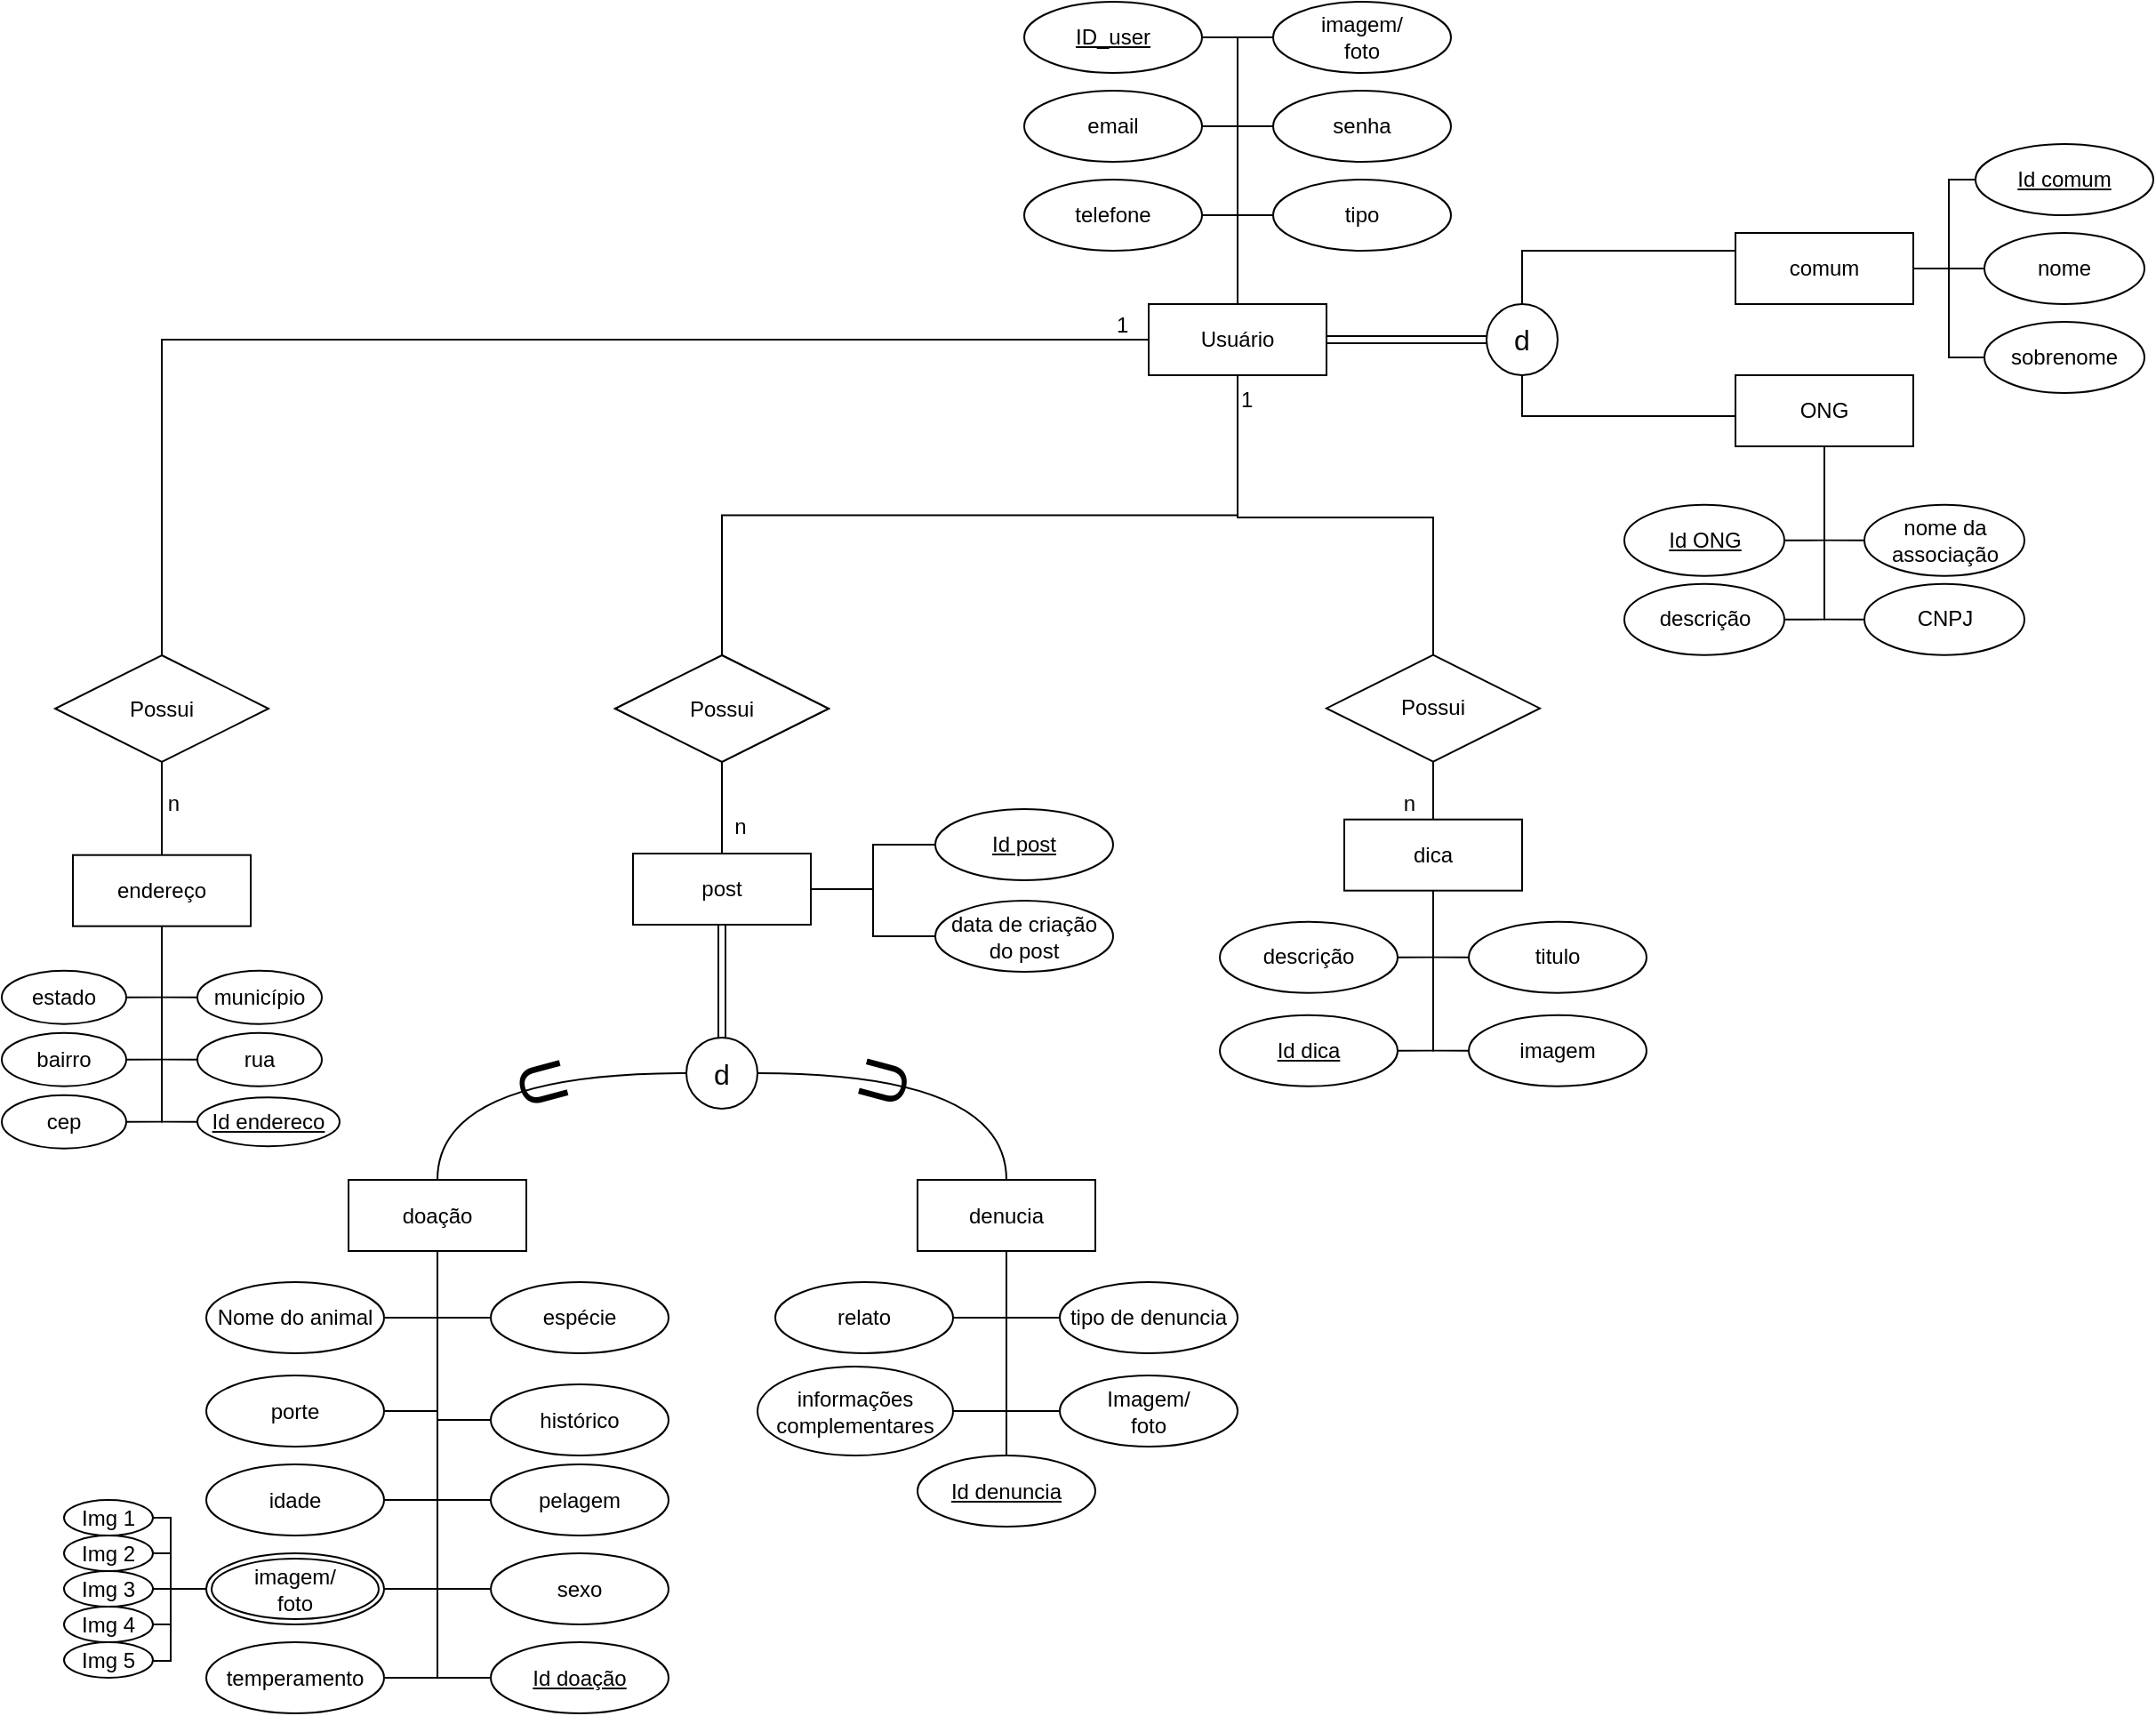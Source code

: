 <mxfile version="13.8.0" type="device"><diagram name="Page-1" id="e56a1550-8fbb-45ad-956c-1786394a9013"><mxGraphModel dx="3020" dy="1064" grid="1" gridSize="10" guides="1" tooltips="1" connect="1" arrows="1" fold="1" page="1" pageScale="1" pageWidth="1100" pageHeight="850" background="#ffffff" math="0" shadow="0"><root><mxCell id="0"/><mxCell id="1" parent="0"/><mxCell id="QN_rpbFKd7617M6P3xKy-305" style="edgeStyle=orthogonalEdgeStyle;rounded=0;orthogonalLoop=1;jettySize=auto;html=1;entryX=0;entryY=0.5;entryDx=0;entryDy=0;startArrow=none;startFill=0;endArrow=none;endFill=0;strokeColor=#000000;shape=link;exitX=1;exitY=0.5;exitDx=0;exitDy=0;" parent="1" source="QN_rpbFKd7617M6P3xKy-1" target="QN_rpbFKd7617M6P3xKy-304" edge="1"><mxGeometry relative="1" as="geometry"><mxPoint x="1155" y="890" as="sourcePoint"/></mxGeometry></mxCell><mxCell id="eNVfp76RvXVhBlrY91l--44" style="edgeStyle=orthogonalEdgeStyle;rounded=0;orthogonalLoop=1;jettySize=auto;html=1;exitX=0.5;exitY=0;exitDx=0;exitDy=0;entryX=0;entryY=0.5;entryDx=0;entryDy=0;endArrow=none;endFill=0;" edge="1" parent="1" source="QN_rpbFKd7617M6P3xKy-1" target="eNVfp76RvXVhBlrY91l--23"><mxGeometry relative="1" as="geometry"/></mxCell><mxCell id="eNVfp76RvXVhBlrY91l--45" style="edgeStyle=orthogonalEdgeStyle;rounded=0;orthogonalLoop=1;jettySize=auto;html=1;exitX=0.5;exitY=0;exitDx=0;exitDy=0;entryX=1;entryY=0.5;entryDx=0;entryDy=0;endArrow=none;endFill=0;" edge="1" parent="1" source="QN_rpbFKd7617M6P3xKy-1" target="ICAik3NMKfZTgzFot5gi-9"><mxGeometry relative="1" as="geometry"/></mxCell><mxCell id="eNVfp76RvXVhBlrY91l--46" style="edgeStyle=orthogonalEdgeStyle;rounded=0;orthogonalLoop=1;jettySize=auto;html=1;exitX=0.5;exitY=0;exitDx=0;exitDy=0;entryX=0;entryY=0.5;entryDx=0;entryDy=0;endArrow=none;endFill=0;" edge="1" parent="1" source="QN_rpbFKd7617M6P3xKy-1" target="QN_rpbFKd7617M6P3xKy-30"><mxGeometry relative="1" as="geometry"/></mxCell><mxCell id="eNVfp76RvXVhBlrY91l--47" style="edgeStyle=orthogonalEdgeStyle;rounded=0;orthogonalLoop=1;jettySize=auto;html=1;exitX=0.5;exitY=0;exitDx=0;exitDy=0;entryX=1;entryY=0.5;entryDx=0;entryDy=0;endArrow=none;endFill=0;" edge="1" parent="1" source="QN_rpbFKd7617M6P3xKy-1" target="GIy0sGJYV6cyeJQh_Gth-16"><mxGeometry relative="1" as="geometry"/></mxCell><mxCell id="eNVfp76RvXVhBlrY91l--48" style="edgeStyle=orthogonalEdgeStyle;rounded=0;orthogonalLoop=1;jettySize=auto;html=1;exitX=0.5;exitY=0;exitDx=0;exitDy=0;entryX=0;entryY=0.5;entryDx=0;entryDy=0;endArrow=none;endFill=0;" edge="1" parent="1" source="QN_rpbFKd7617M6P3xKy-1" target="QN_rpbFKd7617M6P3xKy-282"><mxGeometry relative="1" as="geometry"/></mxCell><mxCell id="eNVfp76RvXVhBlrY91l--49" style="edgeStyle=orthogonalEdgeStyle;rounded=0;orthogonalLoop=1;jettySize=auto;html=1;exitX=0.5;exitY=0;exitDx=0;exitDy=0;entryX=1;entryY=0.5;entryDx=0;entryDy=0;endArrow=none;endFill=0;" edge="1" parent="1" source="QN_rpbFKd7617M6P3xKy-1" target="GIy0sGJYV6cyeJQh_Gth-14"><mxGeometry relative="1" as="geometry"/></mxCell><mxCell id="QN_rpbFKd7617M6P3xKy-1" value="Usuário" style="whiteSpace=wrap;html=1;align=center;" parent="1" vertex="1"><mxGeometry x="525" y="890" width="100" height="40" as="geometry"/></mxCell><mxCell id="QN_rpbFKd7617M6P3xKy-65" style="edgeStyle=orthogonalEdgeStyle;rounded=0;orthogonalLoop=1;jettySize=auto;html=1;exitX=1;exitY=0.25;exitDx=0;exitDy=0;entryX=0;entryY=0.5;entryDx=0;entryDy=0;startArrow=none;startFill=0;strokeColor=#000000;" parent="1" edge="1"><mxGeometry relative="1" as="geometry"><mxPoint x="620" y="80" as="targetPoint"/></mxGeometry></mxCell><mxCell id="QN_rpbFKd7617M6P3xKy-66" style="edgeStyle=orthogonalEdgeStyle;rounded=0;orthogonalLoop=1;jettySize=auto;html=1;exitX=1;exitY=0.25;exitDx=0;exitDy=0;entryX=0;entryY=0.5;entryDx=0;entryDy=0;startArrow=none;startFill=0;strokeColor=#000000;" parent="1" edge="1"><mxGeometry relative="1" as="geometry"><mxPoint x="620" y="130" as="targetPoint"/></mxGeometry></mxCell><mxCell id="QN_rpbFKd7617M6P3xKy-67" style="edgeStyle=orthogonalEdgeStyle;rounded=0;orthogonalLoop=1;jettySize=auto;html=1;exitX=1;exitY=0.5;exitDx=0;exitDy=0;entryX=0;entryY=0.5;entryDx=0;entryDy=0;startArrow=none;startFill=0;strokeColor=#000000;" parent="1" edge="1"><mxGeometry relative="1" as="geometry"><mxPoint x="620" y="180" as="targetPoint"/></mxGeometry></mxCell><mxCell id="QN_rpbFKd7617M6P3xKy-68" style="edgeStyle=orthogonalEdgeStyle;rounded=0;orthogonalLoop=1;jettySize=auto;html=1;exitX=1;exitY=0.75;exitDx=0;exitDy=0;entryX=0;entryY=0.5;entryDx=0;entryDy=0;startArrow=none;startFill=0;strokeColor=#000000;" parent="1" edge="1"><mxGeometry relative="1" as="geometry"><mxPoint x="620" y="230" as="targetPoint"/></mxGeometry></mxCell><mxCell id="QN_rpbFKd7617M6P3xKy-69" style="edgeStyle=orthogonalEdgeStyle;rounded=0;orthogonalLoop=1;jettySize=auto;html=1;exitX=1;exitY=0.75;exitDx=0;exitDy=0;entryX=0;entryY=0.5;entryDx=0;entryDy=0;startArrow=none;startFill=0;strokeColor=#000000;" parent="1" edge="1"><mxGeometry relative="1" as="geometry"><mxPoint x="620" y="280" as="targetPoint"/></mxGeometry></mxCell><mxCell id="QN_rpbFKd7617M6P3xKy-72" style="edgeStyle=orthogonalEdgeStyle;rounded=0;orthogonalLoop=1;jettySize=auto;html=1;exitX=1;exitY=0.75;exitDx=0;exitDy=0;entryX=0;entryY=0.5;entryDx=0;entryDy=0;startArrow=none;startFill=0;strokeColor=#000000;" parent="1" edge="1"><mxGeometry relative="1" as="geometry"><mxPoint x="620" y="340" as="targetPoint"/></mxGeometry></mxCell><mxCell id="QN_rpbFKd7617M6P3xKy-30" value="senha" style="ellipse;whiteSpace=wrap;html=1;align=center;" parent="1" vertex="1"><mxGeometry x="595" y="770" width="100" height="40" as="geometry"/></mxCell><mxCell id="QN_rpbFKd7617M6P3xKy-77" style="edgeStyle=orthogonalEdgeStyle;rounded=0;orthogonalLoop=1;jettySize=auto;html=1;exitX=1;exitY=0.5;exitDx=0;exitDy=0;entryX=0;entryY=0.5;entryDx=0;entryDy=0;startArrow=none;startFill=0;strokeColor=#000000;curved=1;" parent="1" edge="1"><mxGeometry relative="1" as="geometry"><mxPoint x="720" y="180" as="sourcePoint"/></mxGeometry></mxCell><mxCell id="QN_rpbFKd7617M6P3xKy-78" style="edgeStyle=orthogonalEdgeStyle;curved=1;rounded=0;orthogonalLoop=1;jettySize=auto;html=1;exitX=1;exitY=0.5;exitDx=0;exitDy=0;entryX=0;entryY=0.5;entryDx=0;entryDy=0;startArrow=none;startFill=0;strokeColor=#000000;" parent="1" edge="1"><mxGeometry relative="1" as="geometry"><mxPoint x="720" y="180" as="sourcePoint"/></mxGeometry></mxCell><mxCell id="QN_rpbFKd7617M6P3xKy-79" style="edgeStyle=orthogonalEdgeStyle;curved=1;rounded=0;orthogonalLoop=1;jettySize=auto;html=1;exitX=1;exitY=0.5;exitDx=0;exitDy=0;entryX=0;entryY=0.5;entryDx=0;entryDy=0;startArrow=none;startFill=0;strokeColor=#000000;" parent="1" edge="1"><mxGeometry relative="1" as="geometry"><mxPoint x="720" y="180" as="sourcePoint"/></mxGeometry></mxCell><mxCell id="QN_rpbFKd7617M6P3xKy-134" value="possui" style="shape=rhombus;double=1;perimeter=rhombusPerimeter;whiteSpace=wrap;html=1;align=center;" parent="1" vertex="1"><mxGeometry x="225" y="1087.5" width="120" height="60" as="geometry"/></mxCell><mxCell id="QN_rpbFKd7617M6P3xKy-135" value="n" style="text;html=1;align=center;verticalAlign=middle;resizable=0;points=[];autosize=1;" parent="1" vertex="1"><mxGeometry x="285" y="1174" width="20" height="20" as="geometry"/></mxCell><mxCell id="QN_rpbFKd7617M6P3xKy-176" style="edgeStyle=orthogonalEdgeStyle;rounded=0;orthogonalLoop=1;jettySize=auto;html=1;exitX=1;exitY=0.5;exitDx=0;exitDy=0;entryX=0;entryY=0.5;entryDx=0;entryDy=0;startArrow=none;startFill=0;endArrow=none;endFill=0;strokeColor=#000000;" parent="1" source="GIy0sGJYV6cyeJQh_Gth-57" target="QN_rpbFKd7617M6P3xKy-153" edge="1"><mxGeometry relative="1" as="geometry"/></mxCell><mxCell id="QN_rpbFKd7617M6P3xKy-200" style="edgeStyle=orthogonalEdgeStyle;rounded=0;orthogonalLoop=1;jettySize=auto;html=1;exitX=0.5;exitY=1;exitDx=0;exitDy=0;entryX=0;entryY=0.5;entryDx=0;entryDy=0;startArrow=none;startFill=0;endArrow=none;endFill=0;strokeColor=#000000;" parent="1" source="QN_rpbFKd7617M6P3xKy-138" target="QN_rpbFKd7617M6P3xKy-198" edge="1"><mxGeometry relative="1" as="geometry"/></mxCell><mxCell id="QN_rpbFKd7617M6P3xKy-201" style="edgeStyle=orthogonalEdgeStyle;rounded=0;orthogonalLoop=1;jettySize=auto;html=1;exitX=0.5;exitY=1;exitDx=0;exitDy=0;entryX=1;entryY=0.5;entryDx=0;entryDy=0;startArrow=none;startFill=0;endArrow=none;endFill=0;strokeColor=#000000;" parent="1" source="QN_rpbFKd7617M6P3xKy-138" target="QN_rpbFKd7617M6P3xKy-182" edge="1"><mxGeometry relative="1" as="geometry"/></mxCell><mxCell id="QN_rpbFKd7617M6P3xKy-202" style="edgeStyle=orthogonalEdgeStyle;rounded=0;orthogonalLoop=1;jettySize=auto;html=1;exitX=0.5;exitY=1;exitDx=0;exitDy=0;entryX=1;entryY=0.5;entryDx=0;entryDy=0;startArrow=none;startFill=0;endArrow=none;endFill=0;strokeColor=#000000;" parent="1" source="QN_rpbFKd7617M6P3xKy-138" target="QN_rpbFKd7617M6P3xKy-197" edge="1"><mxGeometry relative="1" as="geometry"/></mxCell><mxCell id="QN_rpbFKd7617M6P3xKy-228" style="edgeStyle=orthogonalEdgeStyle;rounded=0;orthogonalLoop=1;jettySize=auto;html=1;exitX=0.5;exitY=1;exitDx=0;exitDy=0;entryX=0;entryY=0.5;entryDx=0;entryDy=0;startArrow=none;startFill=0;endArrow=none;endFill=0;strokeColor=#000000;" parent="1" source="QN_rpbFKd7617M6P3xKy-138" target="QN_rpbFKd7617M6P3xKy-262" edge="1"><mxGeometry relative="1" as="geometry"><mxPoint x="475" y="1557.5" as="targetPoint"/></mxGeometry></mxCell><mxCell id="QN_rpbFKd7617M6P3xKy-138" value="denuncia" style="shape=ext;margin=3;double=1;whiteSpace=wrap;html=1;align=center;" parent="1" vertex="1"><mxGeometry x="395" y="1382.5" width="100" height="40" as="geometry"/></mxCell><mxCell id="QN_rpbFKd7617M6P3xKy-143" style="edgeStyle=orthogonalEdgeStyle;curved=1;rounded=0;orthogonalLoop=1;jettySize=auto;html=1;exitX=1;exitY=0.5;exitDx=0;exitDy=0;entryX=0.5;entryY=0;entryDx=0;entryDy=0;startArrow=none;startFill=0;endArrow=none;endFill=0;strokeColor=#000000;" parent="1" source="QN_rpbFKd7617M6P3xKy-139" target="QN_rpbFKd7617M6P3xKy-138" edge="1"><mxGeometry relative="1" as="geometry"/></mxCell><mxCell id="QN_rpbFKd7617M6P3xKy-144" style="edgeStyle=orthogonalEdgeStyle;curved=1;rounded=0;orthogonalLoop=1;jettySize=auto;html=1;exitX=0;exitY=0.5;exitDx=0;exitDy=0;entryX=0.5;entryY=0;entryDx=0;entryDy=0;startArrow=none;startFill=0;endArrow=none;endFill=0;strokeColor=#000000;" parent="1" source="QN_rpbFKd7617M6P3xKy-139" target="QN_rpbFKd7617M6P3xKy-141" edge="1"><mxGeometry relative="1" as="geometry"/></mxCell><mxCell id="QN_rpbFKd7617M6P3xKy-139" value="&lt;font size=&quot;3&quot;&gt;d&lt;/font&gt;" style="ellipse;whiteSpace=wrap;html=1;align=center;" parent="1" vertex="1"><mxGeometry x="265" y="1302.5" width="40" height="40" as="geometry"/></mxCell><mxCell id="QN_rpbFKd7617M6P3xKy-180" style="edgeStyle=orthogonalEdgeStyle;rounded=0;orthogonalLoop=1;jettySize=auto;html=1;exitX=0.5;exitY=1;exitDx=0;exitDy=0;entryX=1;entryY=0.5;entryDx=0;entryDy=0;startArrow=none;startFill=0;endArrow=none;endFill=0;strokeColor=#000000;" parent="1" source="QN_rpbFKd7617M6P3xKy-141" target="QN_rpbFKd7617M6P3xKy-178" edge="1"><mxGeometry relative="1" as="geometry"/></mxCell><mxCell id="QN_rpbFKd7617M6P3xKy-181" style="edgeStyle=orthogonalEdgeStyle;rounded=0;orthogonalLoop=1;jettySize=auto;html=1;exitX=0.5;exitY=1;exitDx=0;exitDy=0;entryX=0;entryY=0.5;entryDx=0;entryDy=0;startArrow=none;startFill=0;endArrow=none;endFill=0;strokeColor=#000000;" parent="1" source="QN_rpbFKd7617M6P3xKy-141" target="QN_rpbFKd7617M6P3xKy-179" edge="1"><mxGeometry relative="1" as="geometry"/></mxCell><mxCell id="QN_rpbFKd7617M6P3xKy-218" style="edgeStyle=orthogonalEdgeStyle;rounded=0;orthogonalLoop=1;jettySize=auto;html=1;exitX=0.5;exitY=1;exitDx=0;exitDy=0;entryX=0;entryY=0.5;entryDx=0;entryDy=0;startArrow=none;startFill=0;endArrow=none;endFill=0;strokeColor=#000000;" parent="1" source="QN_rpbFKd7617M6P3xKy-141" target="QN_rpbFKd7617M6P3xKy-217" edge="1"><mxGeometry relative="1" as="geometry"/></mxCell><mxCell id="QN_rpbFKd7617M6P3xKy-219" style="edgeStyle=orthogonalEdgeStyle;rounded=0;orthogonalLoop=1;jettySize=auto;html=1;exitX=0.5;exitY=1;exitDx=0;exitDy=0;entryX=1;entryY=0.5;entryDx=0;entryDy=0;startArrow=none;startFill=0;endArrow=none;endFill=0;strokeColor=#000000;" parent="1" source="QN_rpbFKd7617M6P3xKy-141" target="QN_rpbFKd7617M6P3xKy-216" edge="1"><mxGeometry relative="1" as="geometry"/></mxCell><mxCell id="QN_rpbFKd7617M6P3xKy-223" style="edgeStyle=orthogonalEdgeStyle;rounded=0;orthogonalLoop=1;jettySize=auto;html=1;exitX=0.5;exitY=1;exitDx=0;exitDy=0;entryX=0;entryY=0.5;entryDx=0;entryDy=0;startArrow=none;startFill=0;endArrow=none;endFill=0;strokeColor=#000000;" parent="1" source="QN_rpbFKd7617M6P3xKy-141" target="QN_rpbFKd7617M6P3xKy-264" edge="1"><mxGeometry relative="1" as="geometry"><mxPoint x="155" y="1592.5" as="targetPoint"/></mxGeometry></mxCell><mxCell id="QN_rpbFKd7617M6P3xKy-224" style="edgeStyle=orthogonalEdgeStyle;rounded=0;orthogonalLoop=1;jettySize=auto;html=1;exitX=0.5;exitY=1;exitDx=0;exitDy=0;entryX=1;entryY=0.5;entryDx=0;entryDy=0;startArrow=none;startFill=0;endArrow=none;endFill=0;strokeColor=#000000;" parent="1" source="QN_rpbFKd7617M6P3xKy-141" target="QN_rpbFKd7617M6P3xKy-220" edge="1"><mxGeometry relative="1" as="geometry"/></mxCell><mxCell id="QN_rpbFKd7617M6P3xKy-226" style="edgeStyle=orthogonalEdgeStyle;rounded=0;orthogonalLoop=1;jettySize=auto;html=1;exitX=0.5;exitY=1;exitDx=0;exitDy=0;entryX=1;entryY=0.5;entryDx=0;entryDy=0;startArrow=none;startFill=0;endArrow=none;endFill=0;strokeColor=#000000;" parent="1" source="QN_rpbFKd7617M6P3xKy-141" target="QN_rpbFKd7617M6P3xKy-326" edge="1"><mxGeometry relative="1" as="geometry"><mxPoint x="95" y="1642.5" as="targetPoint"/></mxGeometry></mxCell><mxCell id="QN_rpbFKd7617M6P3xKy-269" style="edgeStyle=orthogonalEdgeStyle;rounded=0;orthogonalLoop=1;jettySize=auto;elbow=vertical;html=1;exitX=0.5;exitY=1;exitDx=0;exitDy=0;entryX=0;entryY=0.5;entryDx=0;entryDy=0;startArrow=none;startFill=0;endArrow=none;endFill=0;strokeColor=#000000;" parent="1" source="QN_rpbFKd7617M6P3xKy-141" target="QN_rpbFKd7617M6P3xKy-268" edge="1"><mxGeometry relative="1" as="geometry"/></mxCell><mxCell id="QN_rpbFKd7617M6P3xKy-328" style="edgeStyle=orthogonalEdgeStyle;rounded=0;orthogonalLoop=1;jettySize=auto;html=1;entryX=1;entryY=0.5;entryDx=0;entryDy=0;startArrow=none;startFill=0;endArrow=none;endFill=0;strokeColor=#000000;" parent="1" source="QN_rpbFKd7617M6P3xKy-141" target="QN_rpbFKd7617M6P3xKy-327" edge="1"><mxGeometry relative="1" as="geometry"/></mxCell><mxCell id="QN_rpbFKd7617M6P3xKy-141" value="doação" style="shape=ext;margin=3;double=1;whiteSpace=wrap;html=1;align=center;" parent="1" vertex="1"><mxGeometry x="75" y="1382.5" width="100" height="40" as="geometry"/></mxCell><mxCell id="QN_rpbFKd7617M6P3xKy-145" value="&lt;font style=&quot;font-size: 36px&quot;&gt;U&lt;/font&gt;" style="text;html=1;align=center;verticalAlign=middle;resizable=0;points=[];autosize=1;rotation=75;" parent="1" vertex="1"><mxGeometry x="165" y="1312.5" width="40" height="30" as="geometry"/></mxCell><mxCell id="QN_rpbFKd7617M6P3xKy-148" value="&lt;font style=&quot;font-size: 36px&quot;&gt;U&lt;/font&gt;" style="text;html=1;align=center;verticalAlign=middle;resizable=0;points=[];autosize=1;rotation=-75;" parent="1" vertex="1"><mxGeometry x="355" y="1312.5" width="40" height="30" as="geometry"/></mxCell><mxCell id="QN_rpbFKd7617M6P3xKy-153" value="data de criação do post" style="ellipse;whiteSpace=wrap;html=1;align=center;" parent="1" vertex="1"><mxGeometry x="405" y="1225.5" width="100" height="40" as="geometry"/></mxCell><mxCell id="QN_rpbFKd7617M6P3xKy-178" value="Nome do animal" style="ellipse;whiteSpace=wrap;html=1;align=center;" parent="1" vertex="1"><mxGeometry x="-5" y="1440" width="100" height="40" as="geometry"/></mxCell><mxCell id="QN_rpbFKd7617M6P3xKy-179" value="espécie" style="ellipse;whiteSpace=wrap;html=1;align=center;" parent="1" vertex="1"><mxGeometry x="155" y="1440" width="100" height="40" as="geometry"/></mxCell><mxCell id="QN_rpbFKd7617M6P3xKy-182" value="relato" style="ellipse;whiteSpace=wrap;html=1;align=center;" parent="1" vertex="1"><mxGeometry x="315" y="1440" width="100" height="40" as="geometry"/></mxCell><mxCell id="QN_rpbFKd7617M6P3xKy-197" value="informações complementares" style="ellipse;whiteSpace=wrap;html=1;align=center;" parent="1" vertex="1"><mxGeometry x="305" y="1487.5" width="110" height="50" as="geometry"/></mxCell><mxCell id="QN_rpbFKd7617M6P3xKy-198" value="tipo de denuncia" style="ellipse;whiteSpace=wrap;html=1;align=center;" parent="1" vertex="1"><mxGeometry x="475" y="1440" width="100" height="40" as="geometry"/></mxCell><mxCell id="QN_rpbFKd7617M6P3xKy-216" value="porte" style="ellipse;whiteSpace=wrap;html=1;align=center;" parent="1" vertex="1"><mxGeometry x="-5" y="1492.5" width="100" height="40" as="geometry"/></mxCell><mxCell id="QN_rpbFKd7617M6P3xKy-217" value="histórico" style="ellipse;whiteSpace=wrap;html=1;align=center;" parent="1" vertex="1"><mxGeometry x="155" y="1497.5" width="100" height="40" as="geometry"/></mxCell><mxCell id="QN_rpbFKd7617M6P3xKy-220" value="idade" style="ellipse;whiteSpace=wrap;html=1;align=center;" parent="1" vertex="1"><mxGeometry x="-5" y="1542.5" width="100" height="40" as="geometry"/></mxCell><mxCell id="QN_rpbFKd7617M6P3xKy-229" value="" style="shape=link;html=1;rounded=0;startArrow=none;startFill=0;endArrow=classicThin;endFill=1;strokeColor=#000000;exitX=0.5;exitY=0;exitDx=0;exitDy=0;entryX=0.5;entryY=1;entryDx=0;entryDy=0;" parent="1" source="QN_rpbFKd7617M6P3xKy-139" target="GIy0sGJYV6cyeJQh_Gth-57" edge="1"><mxGeometry relative="1" as="geometry"><mxPoint x="195" y="1262.5" as="sourcePoint"/><mxPoint x="235" y="1262.5" as="targetPoint"/></mxGeometry></mxCell><mxCell id="QN_rpbFKd7617M6P3xKy-236" value="" style="edgeStyle=elbowEdgeStyle;fontSize=12;html=1;endArrow=none;startArrow=none;strokeColor=#000000;entryX=0.5;entryY=0;entryDx=0;entryDy=0;exitX=0.5;exitY=1;exitDx=0;exitDy=0;startFill=0;endFill=0;" parent="1" source="QN_rpbFKd7617M6P3xKy-134" target="GIy0sGJYV6cyeJQh_Gth-57" edge="1"><mxGeometry width="100" height="100" relative="1" as="geometry"><mxPoint x="155" y="1072.5" as="sourcePoint"/><mxPoint x="255" y="972.5" as="targetPoint"/></mxGeometry></mxCell><mxCell id="QN_rpbFKd7617M6P3xKy-238" value="estado" style="ellipse;whiteSpace=wrap;html=1;align=center;" parent="1" vertex="1"><mxGeometry x="-120" y="1264.84" width="70" height="30" as="geometry"/></mxCell><mxCell id="QN_rpbFKd7617M6P3xKy-239" value="município" style="ellipse;whiteSpace=wrap;html=1;align=center;" parent="1" vertex="1"><mxGeometry x="-10" y="1264.84" width="70" height="30" as="geometry"/></mxCell><mxCell id="QN_rpbFKd7617M6P3xKy-240" value="bairro" style="ellipse;whiteSpace=wrap;html=1;align=center;" parent="1" vertex="1"><mxGeometry x="-120" y="1299.84" width="70" height="30" as="geometry"/></mxCell><mxCell id="QN_rpbFKd7617M6P3xKy-262" value="Imagem/&lt;br&gt;foto" style="ellipse;whiteSpace=wrap;html=1;align=center;" parent="1" vertex="1"><mxGeometry x="475" y="1492.5" width="100" height="40" as="geometry"/></mxCell><mxCell id="QN_rpbFKd7617M6P3xKy-264" value="pelagem" style="ellipse;whiteSpace=wrap;html=1;align=center;" parent="1" vertex="1"><mxGeometry x="155" y="1542.5" width="100" height="40" as="geometry"/></mxCell><mxCell id="QN_rpbFKd7617M6P3xKy-267" value="rua" style="ellipse;whiteSpace=wrap;html=1;align=center;" parent="1" vertex="1"><mxGeometry x="-10" y="1299.84" width="70" height="30" as="geometry"/></mxCell><mxCell id="QN_rpbFKd7617M6P3xKy-268" value="sexo" style="ellipse;whiteSpace=wrap;html=1;align=center;" parent="1" vertex="1"><mxGeometry x="155" y="1592.5" width="100" height="40" as="geometry"/></mxCell><mxCell id="QN_rpbFKd7617M6P3xKy-276" style="edgeStyle=orthogonalEdgeStyle;rounded=0;orthogonalLoop=1;jettySize=auto;html=1;exitX=0.5;exitY=1;exitDx=0;exitDy=0;entryX=0;entryY=0.5;entryDx=0;entryDy=0;startArrow=none;startFill=0;endArrow=none;endFill=0;strokeColor=#000000;" parent="1" source="GIy0sGJYV6cyeJQh_Gth-60" target="QN_rpbFKd7617M6P3xKy-274" edge="1"><mxGeometry relative="1" as="geometry"><mxPoint x="645" y="859.84" as="sourcePoint"/></mxGeometry></mxCell><mxCell id="QN_rpbFKd7617M6P3xKy-277" style="edgeStyle=orthogonalEdgeStyle;rounded=0;orthogonalLoop=1;jettySize=auto;html=1;exitX=0.5;exitY=1;exitDx=0;exitDy=0;entryX=1;entryY=0.5;entryDx=0;entryDy=0;startArrow=none;startFill=0;endArrow=none;endFill=0;strokeColor=#000000;" parent="1" source="GIy0sGJYV6cyeJQh_Gth-60" target="QN_rpbFKd7617M6P3xKy-275" edge="1"><mxGeometry relative="1" as="geometry"><mxPoint x="645" y="859.84" as="sourcePoint"/></mxGeometry></mxCell><mxCell id="QN_rpbFKd7617M6P3xKy-274" value="titulo" style="ellipse;whiteSpace=wrap;html=1;align=center;" parent="1" vertex="1"><mxGeometry x="705" y="1237.34" width="100" height="40" as="geometry"/></mxCell><mxCell id="QN_rpbFKd7617M6P3xKy-275" value="descrição" style="ellipse;whiteSpace=wrap;html=1;align=center;" parent="1" vertex="1"><mxGeometry x="565" y="1237.34" width="100" height="40" as="geometry"/></mxCell><mxCell id="QN_rpbFKd7617M6P3xKy-282" value="imagem/&lt;br&gt;foto" style="ellipse;whiteSpace=wrap;html=1;align=center;" parent="1" vertex="1"><mxGeometry x="595" y="720" width="100" height="40" as="geometry"/></mxCell><mxCell id="QN_rpbFKd7617M6P3xKy-284" value="cep" style="ellipse;whiteSpace=wrap;html=1;align=center;" parent="1" vertex="1"><mxGeometry x="-120" y="1334.84" width="70" height="30" as="geometry"/></mxCell><mxCell id="eNVfp76RvXVhBlrY91l--68" style="edgeStyle=orthogonalEdgeStyle;rounded=0;orthogonalLoop=1;jettySize=auto;html=1;entryX=0;entryY=0.5;entryDx=0;entryDy=0;endArrow=none;endFill=0;" edge="1" parent="1" source="QN_rpbFKd7617M6P3xKy-304" target="eNVfp76RvXVhBlrY91l--14"><mxGeometry relative="1" as="geometry"><Array as="points"><mxPoint x="735" y="860"/></Array></mxGeometry></mxCell><mxCell id="eNVfp76RvXVhBlrY91l--69" style="edgeStyle=orthogonalEdgeStyle;rounded=0;orthogonalLoop=1;jettySize=auto;html=1;entryX=0;entryY=0.5;entryDx=0;entryDy=0;endArrow=none;endFill=0;" edge="1" parent="1" source="QN_rpbFKd7617M6P3xKy-304" target="QN_rpbFKd7617M6P3xKy-306"><mxGeometry relative="1" as="geometry"><Array as="points"><mxPoint x="735" y="953"/></Array></mxGeometry></mxCell><mxCell id="QN_rpbFKd7617M6P3xKy-304" value="&lt;font size=&quot;3&quot;&gt;d&lt;/font&gt;" style="ellipse;whiteSpace=wrap;html=1;align=center;" parent="1" vertex="1"><mxGeometry x="715" y="890" width="40" height="40" as="geometry"/></mxCell><mxCell id="eNVfp76RvXVhBlrY91l--64" style="edgeStyle=orthogonalEdgeStyle;rounded=0;orthogonalLoop=1;jettySize=auto;html=1;entryX=0;entryY=0.5;entryDx=0;entryDy=0;endArrow=none;endFill=0;" edge="1" parent="1" source="QN_rpbFKd7617M6P3xKy-306" target="QN_rpbFKd7617M6P3xKy-308"><mxGeometry relative="1" as="geometry"/></mxCell><mxCell id="eNVfp76RvXVhBlrY91l--65" style="edgeStyle=orthogonalEdgeStyle;rounded=0;orthogonalLoop=1;jettySize=auto;html=1;entryX=1;entryY=0.5;entryDx=0;entryDy=0;endArrow=none;endFill=0;" edge="1" parent="1" source="QN_rpbFKd7617M6P3xKy-306" target="eNVfp76RvXVhBlrY91l--41"><mxGeometry relative="1" as="geometry"/></mxCell><mxCell id="eNVfp76RvXVhBlrY91l--66" style="edgeStyle=orthogonalEdgeStyle;rounded=0;orthogonalLoop=1;jettySize=auto;html=1;entryX=0;entryY=0.5;entryDx=0;entryDy=0;endArrow=none;endFill=0;" edge="1" parent="1" source="QN_rpbFKd7617M6P3xKy-306" target="ICAik3NMKfZTgzFot5gi-7"><mxGeometry relative="1" as="geometry"/></mxCell><mxCell id="eNVfp76RvXVhBlrY91l--67" style="edgeStyle=orthogonalEdgeStyle;rounded=0;orthogonalLoop=1;jettySize=auto;html=1;entryX=1;entryY=0.5;entryDx=0;entryDy=0;endArrow=none;endFill=0;" edge="1" parent="1" source="QN_rpbFKd7617M6P3xKy-306" target="QN_rpbFKd7617M6P3xKy-309"><mxGeometry relative="1" as="geometry"/></mxCell><mxCell id="QN_rpbFKd7617M6P3xKy-306" value="ONG" style="whiteSpace=wrap;html=1;align=center;rounded=0;shadow=0;sketch=0;gradientColor=none;" parent="1" vertex="1"><mxGeometry x="855" y="930" width="100" height="40" as="geometry"/></mxCell><mxCell id="QN_rpbFKd7617M6P3xKy-308" value="nome da&lt;br&gt;associação" style="ellipse;whiteSpace=wrap;html=1;align=center;rounded=0;shadow=0;sketch=0;gradientColor=none;" parent="1" vertex="1"><mxGeometry x="927.5" y="1002.84" width="90" height="40" as="geometry"/></mxCell><mxCell id="QN_rpbFKd7617M6P3xKy-309" value="descrição" style="ellipse;whiteSpace=wrap;html=1;align=center;rounded=0;shadow=0;sketch=0;gradientColor=none;" parent="1" vertex="1"><mxGeometry x="792.5" y="1047.34" width="90" height="40" as="geometry"/></mxCell><mxCell id="GIy0sGJYV6cyeJQh_Gth-44" style="edgeStyle=orthogonalEdgeStyle;rounded=0;orthogonalLoop=1;jettySize=auto;html=1;entryX=1;entryY=0.5;entryDx=0;entryDy=0;startArrow=none;startFill=0;endArrow=none;endFill=0;" parent="1" source="QN_rpbFKd7617M6P3xKy-326" target="GIy0sGJYV6cyeJQh_Gth-39" edge="1"><mxGeometry relative="1" as="geometry"/></mxCell><mxCell id="GIy0sGJYV6cyeJQh_Gth-45" style="edgeStyle=orthogonalEdgeStyle;rounded=0;orthogonalLoop=1;jettySize=auto;html=1;entryX=1;entryY=0.5;entryDx=0;entryDy=0;startArrow=none;startFill=0;endArrow=none;endFill=0;" parent="1" source="QN_rpbFKd7617M6P3xKy-326" target="GIy0sGJYV6cyeJQh_Gth-40" edge="1"><mxGeometry relative="1" as="geometry"/></mxCell><mxCell id="GIy0sGJYV6cyeJQh_Gth-46" style="edgeStyle=orthogonalEdgeStyle;rounded=0;orthogonalLoop=1;jettySize=auto;html=1;entryX=1;entryY=0.5;entryDx=0;entryDy=0;startArrow=none;startFill=0;endArrow=none;endFill=0;" parent="1" source="QN_rpbFKd7617M6P3xKy-326" target="GIy0sGJYV6cyeJQh_Gth-41" edge="1"><mxGeometry relative="1" as="geometry"/></mxCell><mxCell id="GIy0sGJYV6cyeJQh_Gth-47" style="edgeStyle=orthogonalEdgeStyle;rounded=0;orthogonalLoop=1;jettySize=auto;html=1;entryX=1;entryY=0.5;entryDx=0;entryDy=0;startArrow=none;startFill=0;endArrow=none;endFill=0;" parent="1" source="QN_rpbFKd7617M6P3xKy-326" target="GIy0sGJYV6cyeJQh_Gth-42" edge="1"><mxGeometry relative="1" as="geometry"/></mxCell><mxCell id="GIy0sGJYV6cyeJQh_Gth-48" style="edgeStyle=orthogonalEdgeStyle;rounded=0;orthogonalLoop=1;jettySize=auto;html=1;entryX=1;entryY=0.5;entryDx=0;entryDy=0;startArrow=none;startFill=0;endArrow=none;endFill=0;exitX=0;exitY=0.5;exitDx=0;exitDy=0;" parent="1" source="QN_rpbFKd7617M6P3xKy-326" target="GIy0sGJYV6cyeJQh_Gth-43" edge="1"><mxGeometry relative="1" as="geometry"><Array as="points"><mxPoint x="-25" y="1613"/><mxPoint x="-25" y="1653"/><mxPoint x="-35" y="1653"/></Array></mxGeometry></mxCell><mxCell id="QN_rpbFKd7617M6P3xKy-326" value="imagem/&lt;br&gt;foto" style="ellipse;shape=doubleEllipse;margin=3;whiteSpace=wrap;html=1;align=center;rounded=0;shadow=0;sketch=0;gradientColor=none;" parent="1" vertex="1"><mxGeometry x="-5" y="1592.5" width="100" height="40" as="geometry"/></mxCell><mxCell id="QN_rpbFKd7617M6P3xKy-327" value="temperamento" style="ellipse;whiteSpace=wrap;html=1;align=center;" parent="1" vertex="1"><mxGeometry x="-5" y="1642.5" width="100" height="40" as="geometry"/></mxCell><mxCell id="ICAik3NMKfZTgzFot5gi-7" value="CNPJ" style="ellipse;whiteSpace=wrap;html=1;align=center;" parent="1" vertex="1"><mxGeometry x="927.5" y="1047.34" width="90" height="40" as="geometry"/></mxCell><mxCell id="ICAik3NMKfZTgzFot5gi-9" value="telefone" style="ellipse;whiteSpace=wrap;html=1;align=center;" parent="1" vertex="1"><mxGeometry x="455" y="820" width="100" height="40" as="geometry"/></mxCell><mxCell id="GIy0sGJYV6cyeJQh_Gth-14" value="ID_user" style="ellipse;whiteSpace=wrap;html=1;align=center;fontStyle=4;" parent="1" vertex="1"><mxGeometry x="455" y="720" width="100" height="40" as="geometry"/></mxCell><mxCell id="GIy0sGJYV6cyeJQh_Gth-16" value="email" style="ellipse;whiteSpace=wrap;html=1;align=center;" parent="1" vertex="1"><mxGeometry x="455" y="770" width="100" height="40" as="geometry"/></mxCell><mxCell id="GIy0sGJYV6cyeJQh_Gth-27" value="" style="endArrow=none;html=1;rounded=0;exitX=0.5;exitY=1;exitDx=0;exitDy=0;entryX=0.5;entryY=0;entryDx=0;entryDy=0;edgeStyle=orthogonalEdgeStyle;" parent="1" source="QN_rpbFKd7617M6P3xKy-1" target="QN_rpbFKd7617M6P3xKy-134" edge="1"><mxGeometry relative="1" as="geometry"><mxPoint x="635" y="920" as="sourcePoint"/><mxPoint x="915" y="1100" as="targetPoint"/></mxGeometry></mxCell><mxCell id="GIy0sGJYV6cyeJQh_Gth-30" value="" style="endArrow=none;html=1;rounded=0;strokeColor=#000000;entryX=0.5;entryY=0;entryDx=0;entryDy=0;exitX=0.5;exitY=1;exitDx=0;exitDy=0;endFill=0;" parent="1" source="GIy0sGJYV6cyeJQh_Gth-59" target="GIy0sGJYV6cyeJQh_Gth-60" edge="1"><mxGeometry relative="1" as="geometry"><mxPoint x="495" y="1062.34" as="sourcePoint"/><mxPoint x="545" y="1062.34" as="targetPoint"/></mxGeometry></mxCell><mxCell id="GIy0sGJYV6cyeJQh_Gth-31" value="n" style="resizable=0;html=1;align=right;verticalAlign=bottom;" parent="GIy0sGJYV6cyeJQh_Gth-30" connectable="0" vertex="1"><mxGeometry x="1" relative="1" as="geometry"><mxPoint x="-10" as="offset"/></mxGeometry></mxCell><mxCell id="GIy0sGJYV6cyeJQh_Gth-39" value="Img 1" style="ellipse;whiteSpace=wrap;html=1;align=center;" parent="1" vertex="1"><mxGeometry x="-85" y="1562.5" width="50" height="20" as="geometry"/></mxCell><mxCell id="GIy0sGJYV6cyeJQh_Gth-40" value="Img 2" style="ellipse;whiteSpace=wrap;html=1;align=center;" parent="1" vertex="1"><mxGeometry x="-85" y="1582.5" width="50" height="20" as="geometry"/></mxCell><mxCell id="GIy0sGJYV6cyeJQh_Gth-41" value="Img 3" style="ellipse;whiteSpace=wrap;html=1;align=center;" parent="1" vertex="1"><mxGeometry x="-85" y="1602.5" width="50" height="20" as="geometry"/></mxCell><mxCell id="GIy0sGJYV6cyeJQh_Gth-42" value="Img 4" style="ellipse;whiteSpace=wrap;html=1;align=center;" parent="1" vertex="1"><mxGeometry x="-85" y="1622.5" width="50" height="20" as="geometry"/></mxCell><mxCell id="GIy0sGJYV6cyeJQh_Gth-43" value="Img 5" style="ellipse;whiteSpace=wrap;html=1;align=center;" parent="1" vertex="1"><mxGeometry x="-85" y="1642.5" width="50" height="20" as="geometry"/></mxCell><mxCell id="GIy0sGJYV6cyeJQh_Gth-66" style="edgeStyle=orthogonalEdgeStyle;rounded=0;orthogonalLoop=1;jettySize=auto;html=1;entryX=0;entryY=0.5;entryDx=0;entryDy=0;startArrow=none;startFill=0;endArrow=none;endFill=0;" parent="1" source="GIy0sGJYV6cyeJQh_Gth-57" target="GIy0sGJYV6cyeJQh_Gth-65" edge="1"><mxGeometry relative="1" as="geometry"/></mxCell><mxCell id="GIy0sGJYV6cyeJQh_Gth-57" value="post" style="whiteSpace=wrap;html=1;align=center;" parent="1" vertex="1"><mxGeometry x="235" y="1199" width="100" height="40" as="geometry"/></mxCell><mxCell id="GIy0sGJYV6cyeJQh_Gth-58" value="Possui" style="shape=rhombus;perimeter=rhombusPerimeter;whiteSpace=wrap;html=1;align=center;" parent="1" vertex="1"><mxGeometry x="225" y="1087.5" width="120" height="60" as="geometry"/></mxCell><mxCell id="GIy0sGJYV6cyeJQh_Gth-59" value="Possui" style="shape=rhombus;perimeter=rhombusPerimeter;whiteSpace=wrap;html=1;align=center;" parent="1" vertex="1"><mxGeometry x="625" y="1087.34" width="120" height="60" as="geometry"/></mxCell><mxCell id="GIy0sGJYV6cyeJQh_Gth-64" style="edgeStyle=orthogonalEdgeStyle;rounded=0;orthogonalLoop=1;jettySize=auto;html=1;exitX=0.5;exitY=1;exitDx=0;exitDy=0;entryX=1;entryY=0.5;entryDx=0;entryDy=0;startArrow=none;startFill=0;endArrow=none;endFill=0;" parent="1" source="GIy0sGJYV6cyeJQh_Gth-60" target="GIy0sGJYV6cyeJQh_Gth-63" edge="1"><mxGeometry relative="1" as="geometry"/></mxCell><mxCell id="eNVfp76RvXVhBlrY91l--29" style="edgeStyle=orthogonalEdgeStyle;rounded=0;orthogonalLoop=1;jettySize=auto;html=1;exitX=0.5;exitY=1;exitDx=0;exitDy=0;entryX=0;entryY=0.5;entryDx=0;entryDy=0;endArrow=none;endFill=0;" edge="1" parent="1" source="GIy0sGJYV6cyeJQh_Gth-60" target="eNVfp76RvXVhBlrY91l--28"><mxGeometry relative="1" as="geometry"/></mxCell><mxCell id="GIy0sGJYV6cyeJQh_Gth-60" value="dica" style="whiteSpace=wrap;html=1;align=center;" parent="1" vertex="1"><mxGeometry x="635" y="1179.84" width="100" height="40" as="geometry"/></mxCell><mxCell id="eNVfp76RvXVhBlrY91l--38" style="edgeStyle=orthogonalEdgeStyle;rounded=0;orthogonalLoop=1;jettySize=auto;html=1;exitX=0.5;exitY=1;exitDx=0;exitDy=0;entryX=0.5;entryY=0;entryDx=0;entryDy=0;endArrow=none;endFill=0;" edge="1" parent="1" source="GIy0sGJYV6cyeJQh_Gth-61" target="eNVfp76RvXVhBlrY91l--37"><mxGeometry relative="1" as="geometry"/></mxCell><mxCell id="GIy0sGJYV6cyeJQh_Gth-61" value="denucia" style="whiteSpace=wrap;html=1;align=center;" parent="1" vertex="1"><mxGeometry x="395" y="1382.5" width="100" height="40" as="geometry"/></mxCell><mxCell id="eNVfp76RvXVhBlrY91l--40" style="edgeStyle=orthogonalEdgeStyle;rounded=0;orthogonalLoop=1;jettySize=auto;html=1;exitX=0.5;exitY=1;exitDx=0;exitDy=0;entryX=0;entryY=0.5;entryDx=0;entryDy=0;endArrow=none;endFill=0;" edge="1" parent="1" source="GIy0sGJYV6cyeJQh_Gth-62" target="eNVfp76RvXVhBlrY91l--39"><mxGeometry relative="1" as="geometry"/></mxCell><mxCell id="GIy0sGJYV6cyeJQh_Gth-62" value="doação" style="whiteSpace=wrap;html=1;align=center;" parent="1" vertex="1"><mxGeometry x="75" y="1382.5" width="100" height="40" as="geometry"/></mxCell><mxCell id="GIy0sGJYV6cyeJQh_Gth-63" value="Id dica" style="ellipse;whiteSpace=wrap;html=1;align=center;fontStyle=4;" parent="1" vertex="1"><mxGeometry x="565" y="1289.84" width="100" height="40" as="geometry"/></mxCell><mxCell id="GIy0sGJYV6cyeJQh_Gth-65" value="Id post" style="ellipse;whiteSpace=wrap;html=1;align=center;fontStyle=4;" parent="1" vertex="1"><mxGeometry x="405" y="1174" width="100" height="40" as="geometry"/></mxCell><mxCell id="eNVfp76RvXVhBlrY91l--7" value="" style="endArrow=none;html=1;rounded=0;strokeColor=#000000;exitX=0.5;exitY=1;exitDx=0;exitDy=0;endFill=0;entryX=0.5;entryY=0;entryDx=0;entryDy=0;edgeStyle=orthogonalEdgeStyle;" edge="1" parent="1" source="eNVfp76RvXVhBlrY91l--9" target="eNVfp76RvXVhBlrY91l--11"><mxGeometry relative="1" as="geometry"><mxPoint x="835" y="967.5" as="sourcePoint"/><mxPoint x="175" y="1040" as="targetPoint"/></mxGeometry></mxCell><mxCell id="eNVfp76RvXVhBlrY91l--8" value="n" style="resizable=0;html=1;align=right;verticalAlign=bottom;" connectable="0" vertex="1" parent="eNVfp76RvXVhBlrY91l--7"><mxGeometry x="1" relative="1" as="geometry"><mxPoint x="10.07" y="-20.05" as="offset"/></mxGeometry></mxCell><mxCell id="eNVfp76RvXVhBlrY91l--9" value="Possui" style="shape=rhombus;perimeter=rhombusPerimeter;whiteSpace=wrap;html=1;align=center;" vertex="1" parent="1"><mxGeometry x="-90" y="1087.5" width="120" height="60" as="geometry"/></mxCell><mxCell id="eNVfp76RvXVhBlrY91l--58" style="edgeStyle=orthogonalEdgeStyle;rounded=0;orthogonalLoop=1;jettySize=auto;html=1;entryX=0;entryY=0.5;entryDx=0;entryDy=0;endArrow=none;endFill=0;" edge="1" parent="1" source="eNVfp76RvXVhBlrY91l--11" target="QN_rpbFKd7617M6P3xKy-239"><mxGeometry relative="1" as="geometry"/></mxCell><mxCell id="eNVfp76RvXVhBlrY91l--59" style="edgeStyle=orthogonalEdgeStyle;rounded=0;orthogonalLoop=1;jettySize=auto;html=1;entryX=1;entryY=0.5;entryDx=0;entryDy=0;endArrow=none;endFill=0;" edge="1" parent="1" source="eNVfp76RvXVhBlrY91l--11" target="QN_rpbFKd7617M6P3xKy-238"><mxGeometry relative="1" as="geometry"/></mxCell><mxCell id="eNVfp76RvXVhBlrY91l--60" style="edgeStyle=orthogonalEdgeStyle;rounded=0;orthogonalLoop=1;jettySize=auto;html=1;entryX=0;entryY=0.5;entryDx=0;entryDy=0;endArrow=none;endFill=0;" edge="1" parent="1" source="eNVfp76RvXVhBlrY91l--11" target="QN_rpbFKd7617M6P3xKy-267"><mxGeometry relative="1" as="geometry"/></mxCell><mxCell id="eNVfp76RvXVhBlrY91l--61" style="edgeStyle=orthogonalEdgeStyle;rounded=0;orthogonalLoop=1;jettySize=auto;html=1;entryX=1;entryY=0.5;entryDx=0;entryDy=0;endArrow=none;endFill=0;" edge="1" parent="1" source="eNVfp76RvXVhBlrY91l--11" target="QN_rpbFKd7617M6P3xKy-240"><mxGeometry relative="1" as="geometry"/></mxCell><mxCell id="eNVfp76RvXVhBlrY91l--62" style="edgeStyle=orthogonalEdgeStyle;rounded=0;orthogonalLoop=1;jettySize=auto;html=1;entryX=1;entryY=0.5;entryDx=0;entryDy=0;endArrow=none;endFill=0;" edge="1" parent="1" source="eNVfp76RvXVhBlrY91l--11" target="QN_rpbFKd7617M6P3xKy-284"><mxGeometry relative="1" as="geometry"/></mxCell><mxCell id="eNVfp76RvXVhBlrY91l--63" style="edgeStyle=orthogonalEdgeStyle;rounded=0;orthogonalLoop=1;jettySize=auto;html=1;entryX=0;entryY=0.5;entryDx=0;entryDy=0;endArrow=none;endFill=0;" edge="1" parent="1" source="eNVfp76RvXVhBlrY91l--11" target="eNVfp76RvXVhBlrY91l--42"><mxGeometry relative="1" as="geometry"/></mxCell><mxCell id="eNVfp76RvXVhBlrY91l--11" value="endereço" style="whiteSpace=wrap;html=1;align=center;" vertex="1" parent="1"><mxGeometry x="-80" y="1199.84" width="100" height="40" as="geometry"/></mxCell><mxCell id="eNVfp76RvXVhBlrY91l--14" value="comum" style="whiteSpace=wrap;html=1;align=center;rounded=0;shadow=0;sketch=0;gradientColor=none;" vertex="1" parent="1"><mxGeometry x="855" y="850" width="100" height="40" as="geometry"/></mxCell><mxCell id="eNVfp76RvXVhBlrY91l--20" style="edgeStyle=orthogonalEdgeStyle;rounded=0;orthogonalLoop=1;jettySize=auto;html=1;exitX=0;exitY=0.5;exitDx=0;exitDy=0;endArrow=none;endFill=0;" edge="1" parent="1" source="eNVfp76RvXVhBlrY91l--15"><mxGeometry relative="1" as="geometry"><mxPoint x="955" y="860.333" as="targetPoint"/><Array as="points"><mxPoint x="955" y="870"/></Array></mxGeometry></mxCell><mxCell id="eNVfp76RvXVhBlrY91l--15" value="nome" style="ellipse;whiteSpace=wrap;html=1;align=center;rounded=0;shadow=0;sketch=0;gradientColor=none;" vertex="1" parent="1"><mxGeometry x="995" y="850" width="90" height="40" as="geometry"/></mxCell><mxCell id="eNVfp76RvXVhBlrY91l--21" style="edgeStyle=orthogonalEdgeStyle;rounded=0;orthogonalLoop=1;jettySize=auto;html=1;exitX=0;exitY=0.5;exitDx=0;exitDy=0;endArrow=none;endFill=0;entryX=1;entryY=0.5;entryDx=0;entryDy=0;" edge="1" parent="1" source="eNVfp76RvXVhBlrY91l--16" target="eNVfp76RvXVhBlrY91l--14"><mxGeometry relative="1" as="geometry"><mxPoint x="955" y="860" as="targetPoint"/><Array as="points"><mxPoint x="975" y="820"/><mxPoint x="975" y="870"/></Array></mxGeometry></mxCell><mxCell id="eNVfp76RvXVhBlrY91l--16" value="Id comum" style="ellipse;whiteSpace=wrap;html=1;align=center;fontStyle=4;" vertex="1" parent="1"><mxGeometry x="990" y="800" width="100" height="40" as="geometry"/></mxCell><mxCell id="eNVfp76RvXVhBlrY91l--19" style="edgeStyle=orthogonalEdgeStyle;rounded=0;orthogonalLoop=1;jettySize=auto;html=1;exitX=0;exitY=0.5;exitDx=0;exitDy=0;entryX=1;entryY=0.5;entryDx=0;entryDy=0;endArrow=none;endFill=0;" edge="1" parent="1" source="eNVfp76RvXVhBlrY91l--17" target="eNVfp76RvXVhBlrY91l--14"><mxGeometry relative="1" as="geometry"/></mxCell><mxCell id="eNVfp76RvXVhBlrY91l--17" value="sobrenome" style="ellipse;whiteSpace=wrap;html=1;align=center;rounded=0;shadow=0;sketch=0;gradientColor=none;" vertex="1" parent="1"><mxGeometry x="995" y="900" width="90" height="40" as="geometry"/></mxCell><mxCell id="eNVfp76RvXVhBlrY91l--23" value="tipo" style="ellipse;whiteSpace=wrap;html=1;align=center;" vertex="1" parent="1"><mxGeometry x="595" y="820" width="100" height="40" as="geometry"/></mxCell><mxCell id="eNVfp76RvXVhBlrY91l--26" value="" style="endArrow=none;html=1;rounded=0;exitX=0.5;exitY=1;exitDx=0;exitDy=0;entryX=0.5;entryY=0;entryDx=0;entryDy=0;edgeStyle=orthogonalEdgeStyle;" edge="1" parent="1" source="QN_rpbFKd7617M6P3xKy-1" target="GIy0sGJYV6cyeJQh_Gth-59"><mxGeometry relative="1" as="geometry"><mxPoint x="625" y="910" as="sourcePoint"/><mxPoint x="1145" y="1085" as="targetPoint"/><Array as="points"><mxPoint x="575" y="1010"/><mxPoint x="685" y="1010"/></Array></mxGeometry></mxCell><mxCell id="eNVfp76RvXVhBlrY91l--28" value="imagem" style="ellipse;whiteSpace=wrap;html=1;align=center;" vertex="1" parent="1"><mxGeometry x="705" y="1289.84" width="100" height="40" as="geometry"/></mxCell><mxCell id="eNVfp76RvXVhBlrY91l--31" value="" style="endArrow=none;html=1;rounded=0;entryX=0.5;entryY=0;entryDx=0;entryDy=0;edgeStyle=orthogonalEdgeStyle;exitX=0;exitY=0.5;exitDx=0;exitDy=0;" edge="1" parent="1" source="QN_rpbFKd7617M6P3xKy-1" target="eNVfp76RvXVhBlrY91l--9"><mxGeometry relative="1" as="geometry"><mxPoint x="474.97" y="940" as="sourcePoint"/><mxPoint x="9.97" y="1127.5" as="targetPoint"/><Array as="points"><mxPoint x="-30" y="910"/></Array></mxGeometry></mxCell><mxCell id="eNVfp76RvXVhBlrY91l--32" value="1" style="resizable=0;html=1;align=left;verticalAlign=bottom;" connectable="0" vertex="1" parent="eNVfp76RvXVhBlrY91l--31"><mxGeometry x="-1" relative="1" as="geometry"><mxPoint x="-20" as="offset"/></mxGeometry></mxCell><mxCell id="eNVfp76RvXVhBlrY91l--35" value="1" style="resizable=0;html=1;align=left;verticalAlign=bottom;" connectable="0" vertex="1" parent="1"><mxGeometry x="575" y="952.5" as="geometry"/></mxCell><mxCell id="eNVfp76RvXVhBlrY91l--37" value="Id denuncia" style="ellipse;whiteSpace=wrap;html=1;align=center;fontStyle=4;" vertex="1" parent="1"><mxGeometry x="395" y="1537.5" width="100" height="40" as="geometry"/></mxCell><mxCell id="eNVfp76RvXVhBlrY91l--39" value="Id doação" style="ellipse;whiteSpace=wrap;html=1;align=center;fontStyle=4;" vertex="1" parent="1"><mxGeometry x="155" y="1642.5" width="100" height="40" as="geometry"/></mxCell><mxCell id="eNVfp76RvXVhBlrY91l--41" value="Id ONG" style="ellipse;whiteSpace=wrap;html=1;align=center;fontStyle=4;" vertex="1" parent="1"><mxGeometry x="792.5" y="1002.84" width="90" height="40" as="geometry"/></mxCell><mxCell id="eNVfp76RvXVhBlrY91l--42" value="Id endereco" style="ellipse;whiteSpace=wrap;html=1;align=center;fontStyle=4;" vertex="1" parent="1"><mxGeometry x="-10" y="1336.09" width="80" height="27.5" as="geometry"/></mxCell><mxCell id="eNVfp76RvXVhBlrY91l--50" style="edgeStyle=orthogonalEdgeStyle;rounded=0;orthogonalLoop=1;jettySize=auto;html=1;exitX=0.5;exitY=1;exitDx=0;exitDy=0;endArrow=none;endFill=0;" edge="1" parent="1" source="QN_rpbFKd7617M6P3xKy-240" target="QN_rpbFKd7617M6P3xKy-240"><mxGeometry relative="1" as="geometry"/></mxCell></root></mxGraphModel></diagram></mxfile>